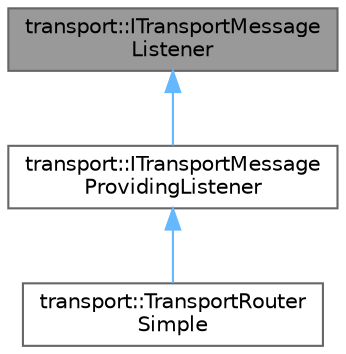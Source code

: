 digraph "transport::ITransportMessageListener"
{
 // LATEX_PDF_SIZE
  bgcolor="transparent";
  edge [fontname=Helvetica,fontsize=10,labelfontname=Helvetica,labelfontsize=10];
  node [fontname=Helvetica,fontsize=10,shape=box,height=0.2,width=0.4];
  Node1 [id="Node000001",label="transport::ITransportMessage\lListener",height=0.2,width=0.4,color="gray40", fillcolor="grey60", style="filled", fontcolor="black",tooltip=" "];
  Node1 -> Node2 [id="edge1_Node000001_Node000002",dir="back",color="steelblue1",style="solid",tooltip=" "];
  Node2 [id="Node000002",label="transport::ITransportMessage\lProvidingListener",height=0.2,width=0.4,color="gray40", fillcolor="white", style="filled",URL="$dd/dae/classtransport_1_1ITransportMessageProvidingListener.html",tooltip=" "];
  Node2 -> Node3 [id="edge2_Node000002_Node000003",dir="back",color="steelblue1",style="solid",tooltip=" "];
  Node3 [id="Node000003",label="transport::TransportRouter\lSimple",height=0.2,width=0.4,color="gray40", fillcolor="white", style="filled",URL="$d2/dc5/classtransport_1_1TransportRouterSimple.html",tooltip=" "];
}
